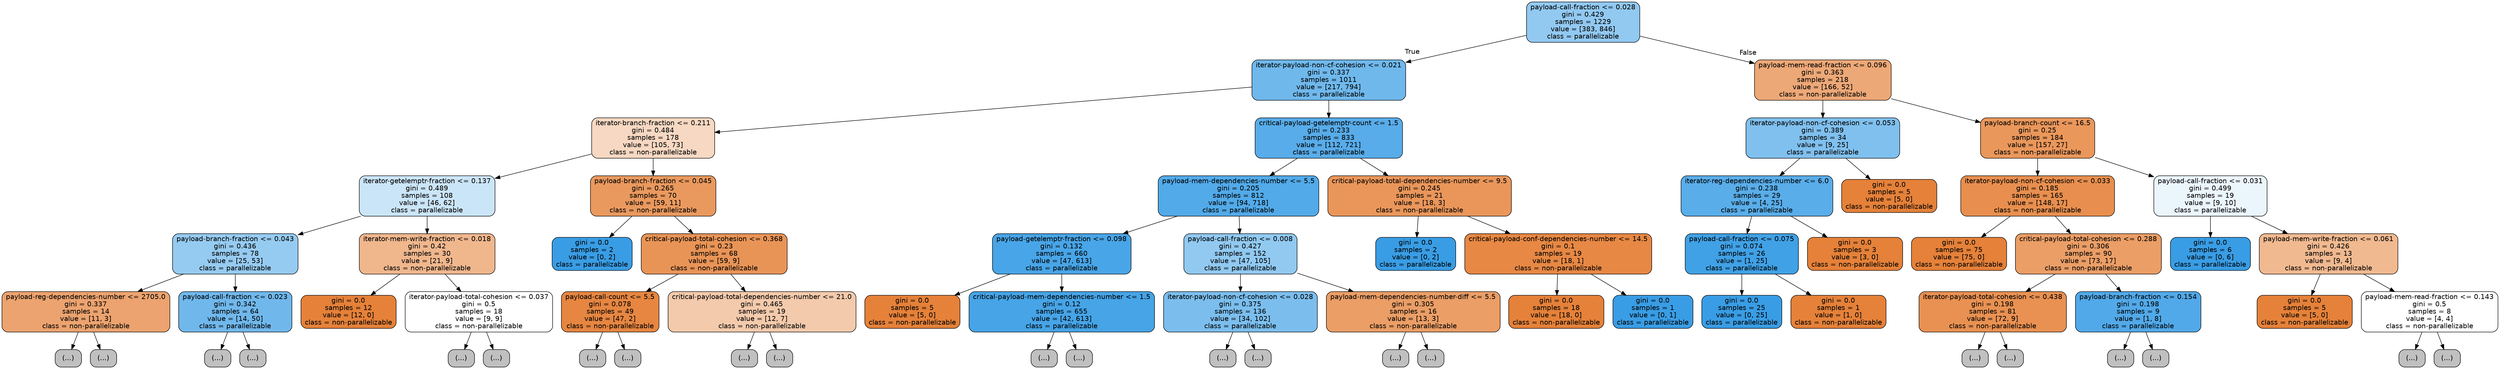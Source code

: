 digraph Tree {
node [shape=box, style="filled, rounded", color="black", fontname=helvetica] ;
edge [fontname=helvetica] ;
0 [label="payload-call-fraction <= 0.028\ngini = 0.429\nsamples = 1229\nvalue = [383, 846]\nclass = parallelizable", fillcolor="#399de58c"] ;
1 [label="iterator-payload-non-cf-cohesion <= 0.021\ngini = 0.337\nsamples = 1011\nvalue = [217, 794]\nclass = parallelizable", fillcolor="#399de5b9"] ;
0 -> 1 [labeldistance=2.5, labelangle=45, headlabel="True"] ;
2 [label="iterator-branch-fraction <= 0.211\ngini = 0.484\nsamples = 178\nvalue = [105, 73]\nclass = non-parallelizable", fillcolor="#e581394e"] ;
1 -> 2 ;
3 [label="iterator-getelemptr-fraction <= 0.137\ngini = 0.489\nsamples = 108\nvalue = [46, 62]\nclass = parallelizable", fillcolor="#399de542"] ;
2 -> 3 ;
4 [label="payload-branch-fraction <= 0.043\ngini = 0.436\nsamples = 78\nvalue = [25, 53]\nclass = parallelizable", fillcolor="#399de587"] ;
3 -> 4 ;
5 [label="payload-reg-dependencies-number <= 2705.0\ngini = 0.337\nsamples = 14\nvalue = [11, 3]\nclass = non-parallelizable", fillcolor="#e58139b9"] ;
4 -> 5 ;
6 [label="(...)", fillcolor="#C0C0C0"] ;
5 -> 6 ;
7 [label="(...)", fillcolor="#C0C0C0"] ;
5 -> 7 ;
8 [label="payload-call-fraction <= 0.023\ngini = 0.342\nsamples = 64\nvalue = [14, 50]\nclass = parallelizable", fillcolor="#399de5b8"] ;
4 -> 8 ;
9 [label="(...)", fillcolor="#C0C0C0"] ;
8 -> 9 ;
20 [label="(...)", fillcolor="#C0C0C0"] ;
8 -> 20 ;
21 [label="iterator-mem-write-fraction <= 0.018\ngini = 0.42\nsamples = 30\nvalue = [21, 9]\nclass = non-parallelizable", fillcolor="#e5813992"] ;
3 -> 21 ;
22 [label="gini = 0.0\nsamples = 12\nvalue = [12, 0]\nclass = non-parallelizable", fillcolor="#e58139ff"] ;
21 -> 22 ;
23 [label="iterator-payload-total-cohesion <= 0.037\ngini = 0.5\nsamples = 18\nvalue = [9, 9]\nclass = non-parallelizable", fillcolor="#e5813900"] ;
21 -> 23 ;
24 [label="(...)", fillcolor="#C0C0C0"] ;
23 -> 24 ;
25 [label="(...)", fillcolor="#C0C0C0"] ;
23 -> 25 ;
34 [label="payload-branch-fraction <= 0.045\ngini = 0.265\nsamples = 70\nvalue = [59, 11]\nclass = non-parallelizable", fillcolor="#e58139cf"] ;
2 -> 34 ;
35 [label="gini = 0.0\nsamples = 2\nvalue = [0, 2]\nclass = parallelizable", fillcolor="#399de5ff"] ;
34 -> 35 ;
36 [label="critical-payload-total-cohesion <= 0.368\ngini = 0.23\nsamples = 68\nvalue = [59, 9]\nclass = non-parallelizable", fillcolor="#e58139d8"] ;
34 -> 36 ;
37 [label="payload-call-count <= 5.5\ngini = 0.078\nsamples = 49\nvalue = [47, 2]\nclass = non-parallelizable", fillcolor="#e58139f4"] ;
36 -> 37 ;
38 [label="(...)", fillcolor="#C0C0C0"] ;
37 -> 38 ;
43 [label="(...)", fillcolor="#C0C0C0"] ;
37 -> 43 ;
44 [label="critical-payload-total-dependencies-number <= 21.0\ngini = 0.465\nsamples = 19\nvalue = [12, 7]\nclass = non-parallelizable", fillcolor="#e581396a"] ;
36 -> 44 ;
45 [label="(...)", fillcolor="#C0C0C0"] ;
44 -> 45 ;
50 [label="(...)", fillcolor="#C0C0C0"] ;
44 -> 50 ;
53 [label="critical-payload-getelemptr-count <= 1.5\ngini = 0.233\nsamples = 833\nvalue = [112, 721]\nclass = parallelizable", fillcolor="#399de5d7"] ;
1 -> 53 ;
54 [label="payload-mem-dependencies-number <= 5.5\ngini = 0.205\nsamples = 812\nvalue = [94, 718]\nclass = parallelizable", fillcolor="#399de5de"] ;
53 -> 54 ;
55 [label="payload-getelemptr-fraction <= 0.098\ngini = 0.132\nsamples = 660\nvalue = [47, 613]\nclass = parallelizable", fillcolor="#399de5eb"] ;
54 -> 55 ;
56 [label="gini = 0.0\nsamples = 5\nvalue = [5, 0]\nclass = non-parallelizable", fillcolor="#e58139ff"] ;
55 -> 56 ;
57 [label="critical-payload-mem-dependencies-number <= 1.5\ngini = 0.12\nsamples = 655\nvalue = [42, 613]\nclass = parallelizable", fillcolor="#399de5ee"] ;
55 -> 57 ;
58 [label="(...)", fillcolor="#C0C0C0"] ;
57 -> 58 ;
121 [label="(...)", fillcolor="#C0C0C0"] ;
57 -> 121 ;
138 [label="payload-call-fraction <= 0.008\ngini = 0.427\nsamples = 152\nvalue = [47, 105]\nclass = parallelizable", fillcolor="#399de58d"] ;
54 -> 138 ;
139 [label="iterator-payload-non-cf-cohesion <= 0.028\ngini = 0.375\nsamples = 136\nvalue = [34, 102]\nclass = parallelizable", fillcolor="#399de5aa"] ;
138 -> 139 ;
140 [label="(...)", fillcolor="#C0C0C0"] ;
139 -> 140 ;
149 [label="(...)", fillcolor="#C0C0C0"] ;
139 -> 149 ;
172 [label="payload-mem-dependencies-number-diff <= 5.5\ngini = 0.305\nsamples = 16\nvalue = [13, 3]\nclass = non-parallelizable", fillcolor="#e58139c4"] ;
138 -> 172 ;
173 [label="(...)", fillcolor="#C0C0C0"] ;
172 -> 173 ;
176 [label="(...)", fillcolor="#C0C0C0"] ;
172 -> 176 ;
177 [label="critical-payload-total-dependencies-number <= 9.5\ngini = 0.245\nsamples = 21\nvalue = [18, 3]\nclass = non-parallelizable", fillcolor="#e58139d4"] ;
53 -> 177 ;
178 [label="gini = 0.0\nsamples = 2\nvalue = [0, 2]\nclass = parallelizable", fillcolor="#399de5ff"] ;
177 -> 178 ;
179 [label="critical-payload-conf-dependencies-number <= 14.5\ngini = 0.1\nsamples = 19\nvalue = [18, 1]\nclass = non-parallelizable", fillcolor="#e58139f1"] ;
177 -> 179 ;
180 [label="gini = 0.0\nsamples = 18\nvalue = [18, 0]\nclass = non-parallelizable", fillcolor="#e58139ff"] ;
179 -> 180 ;
181 [label="gini = 0.0\nsamples = 1\nvalue = [0, 1]\nclass = parallelizable", fillcolor="#399de5ff"] ;
179 -> 181 ;
182 [label="payload-mem-read-fraction <= 0.096\ngini = 0.363\nsamples = 218\nvalue = [166, 52]\nclass = non-parallelizable", fillcolor="#e58139af"] ;
0 -> 182 [labeldistance=2.5, labelangle=-45, headlabel="False"] ;
183 [label="iterator-payload-non-cf-cohesion <= 0.053\ngini = 0.389\nsamples = 34\nvalue = [9, 25]\nclass = parallelizable", fillcolor="#399de5a3"] ;
182 -> 183 ;
184 [label="iterator-reg-dependencies-number <= 6.0\ngini = 0.238\nsamples = 29\nvalue = [4, 25]\nclass = parallelizable", fillcolor="#399de5d6"] ;
183 -> 184 ;
185 [label="payload-call-fraction <= 0.075\ngini = 0.074\nsamples = 26\nvalue = [1, 25]\nclass = parallelizable", fillcolor="#399de5f5"] ;
184 -> 185 ;
186 [label="gini = 0.0\nsamples = 25\nvalue = [0, 25]\nclass = parallelizable", fillcolor="#399de5ff"] ;
185 -> 186 ;
187 [label="gini = 0.0\nsamples = 1\nvalue = [1, 0]\nclass = non-parallelizable", fillcolor="#e58139ff"] ;
185 -> 187 ;
188 [label="gini = 0.0\nsamples = 3\nvalue = [3, 0]\nclass = non-parallelizable", fillcolor="#e58139ff"] ;
184 -> 188 ;
189 [label="gini = 0.0\nsamples = 5\nvalue = [5, 0]\nclass = non-parallelizable", fillcolor="#e58139ff"] ;
183 -> 189 ;
190 [label="payload-branch-count <= 16.5\ngini = 0.25\nsamples = 184\nvalue = [157, 27]\nclass = non-parallelizable", fillcolor="#e58139d3"] ;
182 -> 190 ;
191 [label="iterator-payload-non-cf-cohesion <= 0.033\ngini = 0.185\nsamples = 165\nvalue = [148, 17]\nclass = non-parallelizable", fillcolor="#e58139e2"] ;
190 -> 191 ;
192 [label="gini = 0.0\nsamples = 75\nvalue = [75, 0]\nclass = non-parallelizable", fillcolor="#e58139ff"] ;
191 -> 192 ;
193 [label="critical-payload-total-cohesion <= 0.288\ngini = 0.306\nsamples = 90\nvalue = [73, 17]\nclass = non-parallelizable", fillcolor="#e58139c4"] ;
191 -> 193 ;
194 [label="iterator-payload-total-cohesion <= 0.438\ngini = 0.198\nsamples = 81\nvalue = [72, 9]\nclass = non-parallelizable", fillcolor="#e58139df"] ;
193 -> 194 ;
195 [label="(...)", fillcolor="#C0C0C0"] ;
194 -> 195 ;
208 [label="(...)", fillcolor="#C0C0C0"] ;
194 -> 208 ;
211 [label="payload-branch-fraction <= 0.154\ngini = 0.198\nsamples = 9\nvalue = [1, 8]\nclass = parallelizable", fillcolor="#399de5df"] ;
193 -> 211 ;
212 [label="(...)", fillcolor="#C0C0C0"] ;
211 -> 212 ;
213 [label="(...)", fillcolor="#C0C0C0"] ;
211 -> 213 ;
214 [label="payload-call-fraction <= 0.031\ngini = 0.499\nsamples = 19\nvalue = [9, 10]\nclass = parallelizable", fillcolor="#399de519"] ;
190 -> 214 ;
215 [label="gini = 0.0\nsamples = 6\nvalue = [0, 6]\nclass = parallelizable", fillcolor="#399de5ff"] ;
214 -> 215 ;
216 [label="payload-mem-write-fraction <= 0.061\ngini = 0.426\nsamples = 13\nvalue = [9, 4]\nclass = non-parallelizable", fillcolor="#e581398e"] ;
214 -> 216 ;
217 [label="gini = 0.0\nsamples = 5\nvalue = [5, 0]\nclass = non-parallelizable", fillcolor="#e58139ff"] ;
216 -> 217 ;
218 [label="payload-mem-read-fraction <= 0.143\ngini = 0.5\nsamples = 8\nvalue = [4, 4]\nclass = non-parallelizable", fillcolor="#e5813900"] ;
216 -> 218 ;
219 [label="(...)", fillcolor="#C0C0C0"] ;
218 -> 219 ;
220 [label="(...)", fillcolor="#C0C0C0"] ;
218 -> 220 ;
}